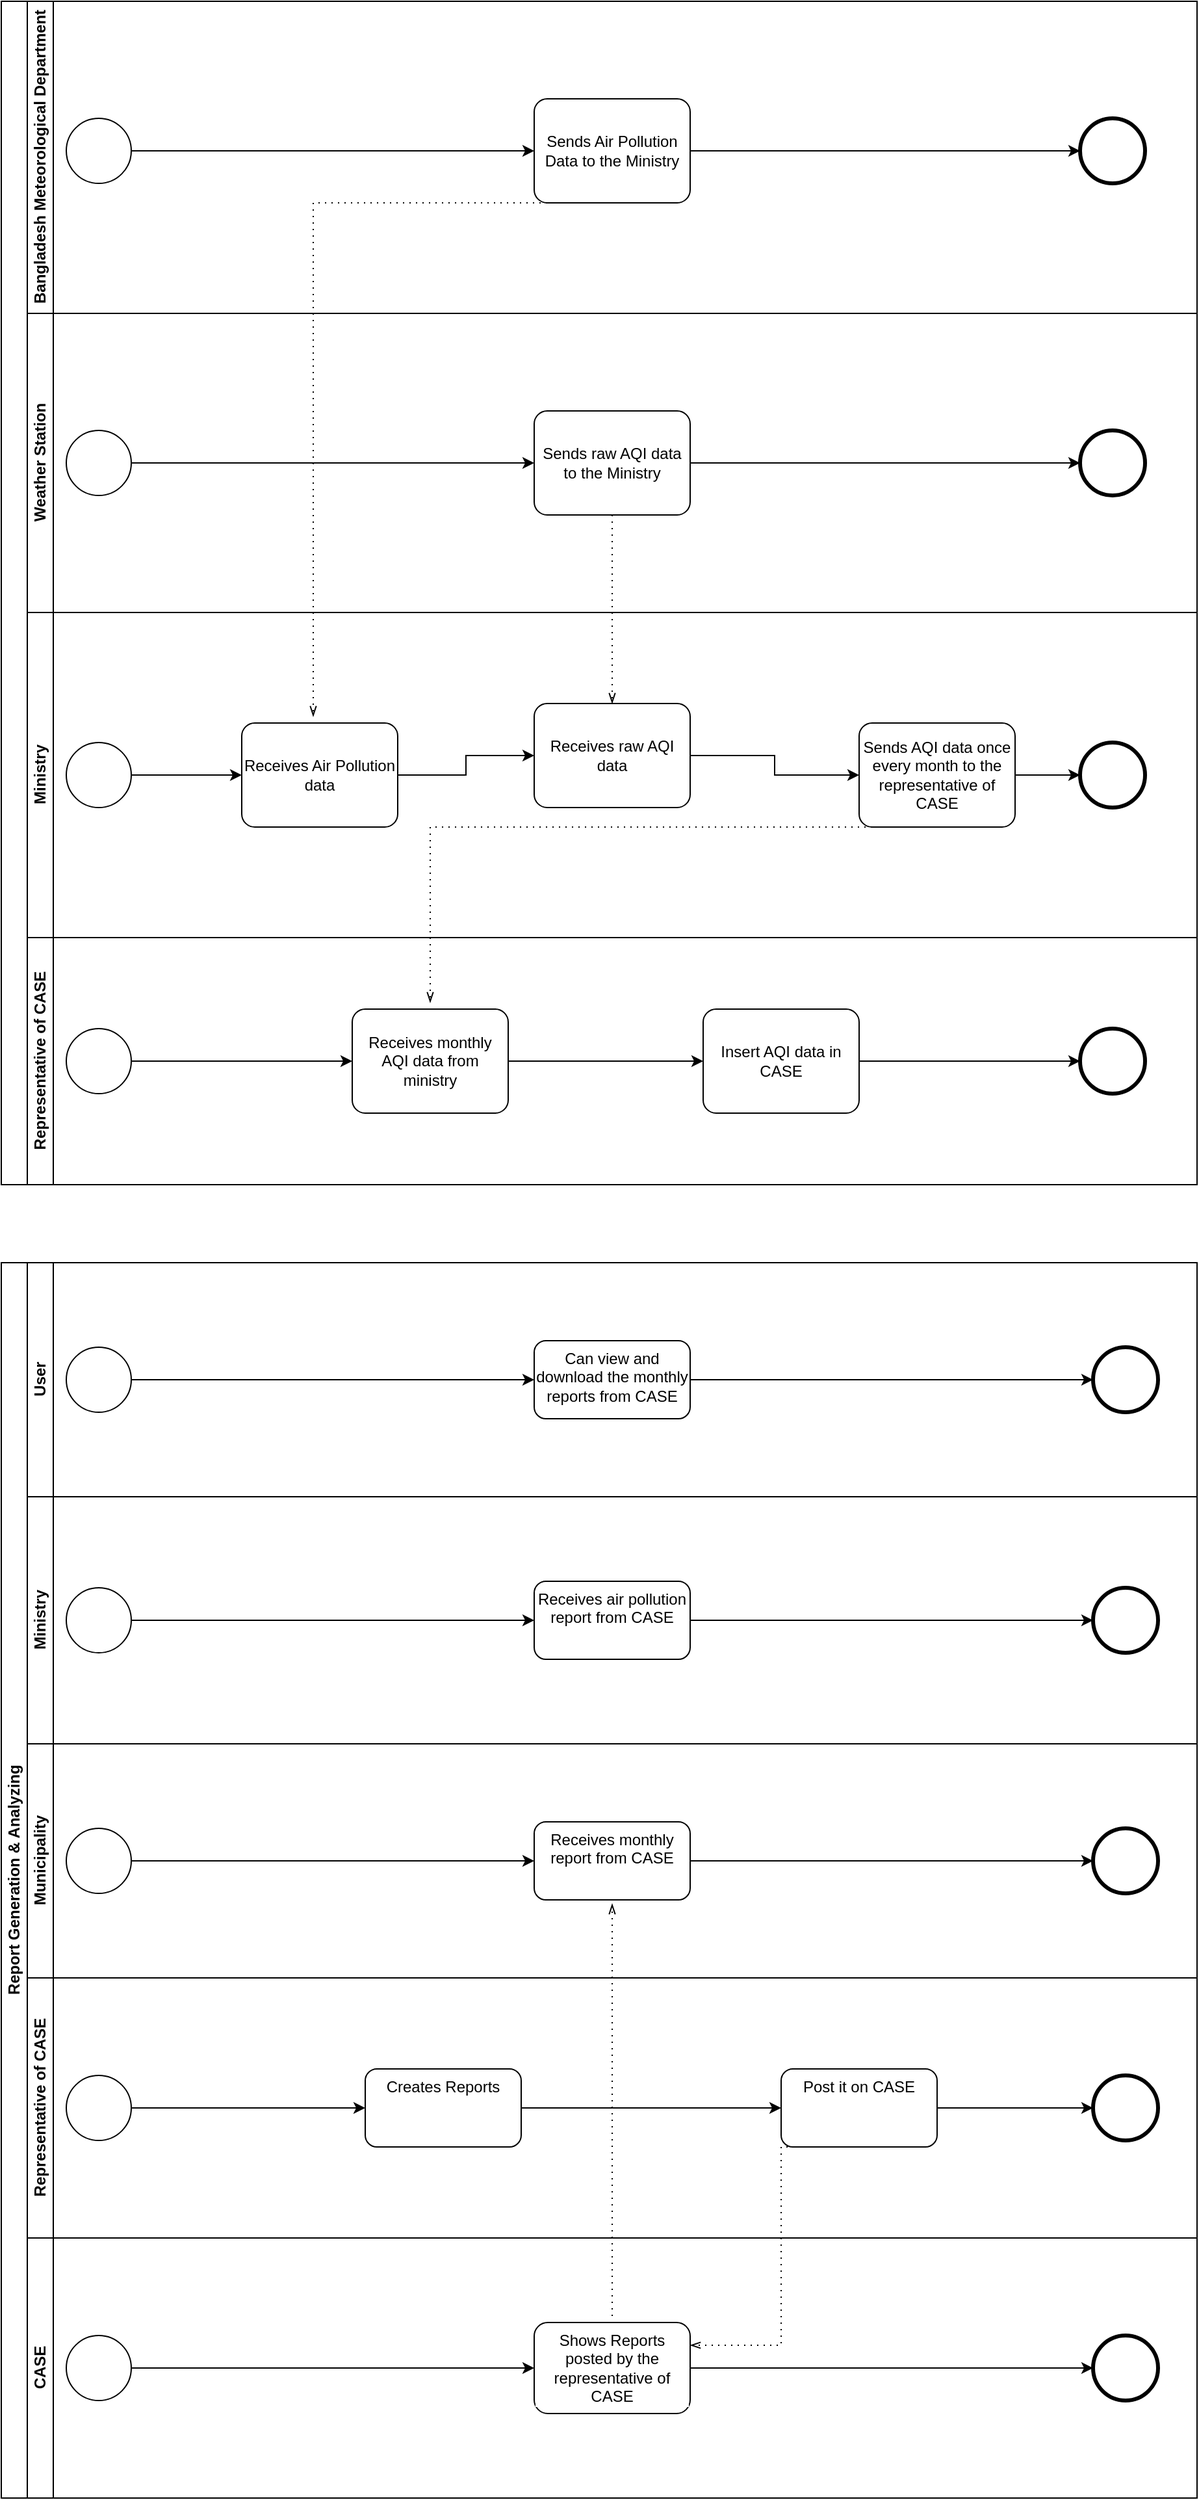 <mxfile version="20.1.1" type="github">
  <diagram id="Bta4W7-dgrA3sp41XD7f" name="Page-1">
    <mxGraphModel dx="1038" dy="1671" grid="1" gridSize="10" guides="1" tooltips="1" connect="1" arrows="1" fold="1" page="1" pageScale="1" pageWidth="850" pageHeight="1100" math="0" shadow="0">
      <root>
        <mxCell id="0" />
        <mxCell id="1" parent="0" />
        <mxCell id="YjRkIidzmu9C3SZWxRxo-3" value="" style="swimlane;html=1;childLayout=stackLayout;resizeParent=1;resizeParentMax=0;horizontal=0;startSize=20;horizontalStack=0;" vertex="1" parent="1">
          <mxGeometry x="120" y="-110" width="920" height="910" as="geometry" />
        </mxCell>
        <mxCell id="YjRkIidzmu9C3SZWxRxo-14" value="Bangladesh Meteorological Department&lt;br&gt;" style="swimlane;html=1;startSize=20;horizontal=0;" vertex="1" parent="YjRkIidzmu9C3SZWxRxo-3">
          <mxGeometry x="20" width="900" height="240" as="geometry" />
        </mxCell>
        <mxCell id="YjRkIidzmu9C3SZWxRxo-42" value="" style="edgeStyle=orthogonalEdgeStyle;rounded=0;orthogonalLoop=1;jettySize=auto;html=1;" edge="1" parent="YjRkIidzmu9C3SZWxRxo-14" source="YjRkIidzmu9C3SZWxRxo-16" target="YjRkIidzmu9C3SZWxRxo-21">
          <mxGeometry relative="1" as="geometry" />
        </mxCell>
        <mxCell id="YjRkIidzmu9C3SZWxRxo-16" value="" style="points=[[0.145,0.145,0],[0.5,0,0],[0.855,0.145,0],[1,0.5,0],[0.855,0.855,0],[0.5,1,0],[0.145,0.855,0],[0,0.5,0]];shape=mxgraph.bpmn.event;html=1;verticalLabelPosition=bottom;labelBackgroundColor=#ffffff;verticalAlign=top;align=center;perimeter=ellipsePerimeter;outlineConnect=0;aspect=fixed;outline=standard;symbol=general;" vertex="1" parent="YjRkIidzmu9C3SZWxRxo-14">
          <mxGeometry x="30" y="90" width="50" height="50" as="geometry" />
        </mxCell>
        <mxCell id="YjRkIidzmu9C3SZWxRxo-43" value="" style="edgeStyle=orthogonalEdgeStyle;rounded=0;orthogonalLoop=1;jettySize=auto;html=1;" edge="1" parent="YjRkIidzmu9C3SZWxRxo-14" source="YjRkIidzmu9C3SZWxRxo-21" target="YjRkIidzmu9C3SZWxRxo-38">
          <mxGeometry relative="1" as="geometry" />
        </mxCell>
        <mxCell id="YjRkIidzmu9C3SZWxRxo-21" value="Sends Air Pollution Data to the Ministry" style="points=[[0.25,0,0],[0.5,0,0],[0.75,0,0],[1,0.25,0],[1,0.5,0],[1,0.75,0],[0.75,1,0],[0.5,1,0],[0.25,1,0],[0,0.75,0],[0,0.5,0],[0,0.25,0]];shape=mxgraph.bpmn.task;whiteSpace=wrap;rectStyle=rounded;size=10;taskMarker=abstract;" vertex="1" parent="YjRkIidzmu9C3SZWxRxo-14">
          <mxGeometry x="390" y="75" width="120" height="80" as="geometry" />
        </mxCell>
        <mxCell id="YjRkIidzmu9C3SZWxRxo-38" value="" style="points=[[0.145,0.145,0],[0.5,0,0],[0.855,0.145,0],[1,0.5,0],[0.855,0.855,0],[0.5,1,0],[0.145,0.855,0],[0,0.5,0]];shape=mxgraph.bpmn.event;html=1;verticalLabelPosition=bottom;labelBackgroundColor=#ffffff;verticalAlign=top;align=center;perimeter=ellipsePerimeter;outlineConnect=0;aspect=fixed;outline=end;symbol=terminate2;" vertex="1" parent="YjRkIidzmu9C3SZWxRxo-14">
          <mxGeometry x="810" y="90" width="50" height="50" as="geometry" />
        </mxCell>
        <mxCell id="YjRkIidzmu9C3SZWxRxo-4" value="Weather Station" style="swimlane;html=1;startSize=20;horizontal=0;" vertex="1" parent="YjRkIidzmu9C3SZWxRxo-3">
          <mxGeometry x="20" y="240" width="900" height="230" as="geometry" />
        </mxCell>
        <mxCell id="YjRkIidzmu9C3SZWxRxo-39" value="" style="edgeStyle=orthogonalEdgeStyle;rounded=0;orthogonalLoop=1;jettySize=auto;html=1;" edge="1" parent="YjRkIidzmu9C3SZWxRxo-4" source="YjRkIidzmu9C3SZWxRxo-17" target="YjRkIidzmu9C3SZWxRxo-20">
          <mxGeometry relative="1" as="geometry" />
        </mxCell>
        <mxCell id="YjRkIidzmu9C3SZWxRxo-17" value="" style="points=[[0.145,0.145,0],[0.5,0,0],[0.855,0.145,0],[1,0.5,0],[0.855,0.855,0],[0.5,1,0],[0.145,0.855,0],[0,0.5,0]];shape=mxgraph.bpmn.event;html=1;verticalLabelPosition=bottom;labelBackgroundColor=#ffffff;verticalAlign=top;align=center;perimeter=ellipsePerimeter;outlineConnect=0;aspect=fixed;outline=standard;symbol=general;" vertex="1" parent="YjRkIidzmu9C3SZWxRxo-4">
          <mxGeometry x="30" y="90" width="50" height="50" as="geometry" />
        </mxCell>
        <mxCell id="YjRkIidzmu9C3SZWxRxo-44" value="" style="edgeStyle=orthogonalEdgeStyle;rounded=0;orthogonalLoop=1;jettySize=auto;html=1;" edge="1" parent="YjRkIidzmu9C3SZWxRxo-4" source="YjRkIidzmu9C3SZWxRxo-20" target="YjRkIidzmu9C3SZWxRxo-37">
          <mxGeometry relative="1" as="geometry" />
        </mxCell>
        <mxCell id="YjRkIidzmu9C3SZWxRxo-20" value="Sends raw AQI data to the Ministry" style="points=[[0.25,0,0],[0.5,0,0],[0.75,0,0],[1,0.25,0],[1,0.5,0],[1,0.75,0],[0.75,1,0],[0.5,1,0],[0.25,1,0],[0,0.75,0],[0,0.5,0],[0,0.25,0]];shape=mxgraph.bpmn.task;whiteSpace=wrap;rectStyle=rounded;size=10;taskMarker=abstract;" vertex="1" parent="YjRkIidzmu9C3SZWxRxo-4">
          <mxGeometry x="390" y="75" width="120" height="80" as="geometry" />
        </mxCell>
        <mxCell id="YjRkIidzmu9C3SZWxRxo-37" value="" style="points=[[0.145,0.145,0],[0.5,0,0],[0.855,0.145,0],[1,0.5,0],[0.855,0.855,0],[0.5,1,0],[0.145,0.855,0],[0,0.5,0]];shape=mxgraph.bpmn.event;html=1;verticalLabelPosition=bottom;labelBackgroundColor=#ffffff;verticalAlign=top;align=center;perimeter=ellipsePerimeter;outlineConnect=0;aspect=fixed;outline=end;symbol=terminate2;" vertex="1" parent="YjRkIidzmu9C3SZWxRxo-4">
          <mxGeometry x="810" y="90" width="50" height="50" as="geometry" />
        </mxCell>
        <mxCell id="YjRkIidzmu9C3SZWxRxo-5" value="Ministry" style="swimlane;html=1;startSize=20;horizontal=0;" vertex="1" parent="YjRkIidzmu9C3SZWxRxo-3">
          <mxGeometry x="20" y="470" width="900" height="250" as="geometry" />
        </mxCell>
        <mxCell id="YjRkIidzmu9C3SZWxRxo-30" value="" style="edgeStyle=orthogonalEdgeStyle;rounded=0;orthogonalLoop=1;jettySize=auto;html=1;" edge="1" parent="YjRkIidzmu9C3SZWxRxo-5" source="YjRkIidzmu9C3SZWxRxo-18" target="YjRkIidzmu9C3SZWxRxo-22">
          <mxGeometry relative="1" as="geometry" />
        </mxCell>
        <mxCell id="YjRkIidzmu9C3SZWxRxo-18" value="" style="points=[[0.145,0.145,0],[0.5,0,0],[0.855,0.145,0],[1,0.5,0],[0.855,0.855,0],[0.5,1,0],[0.145,0.855,0],[0,0.5,0]];shape=mxgraph.bpmn.event;html=1;verticalLabelPosition=bottom;labelBackgroundColor=#ffffff;verticalAlign=top;align=center;perimeter=ellipsePerimeter;outlineConnect=0;aspect=fixed;outline=standard;symbol=general;" vertex="1" parent="YjRkIidzmu9C3SZWxRxo-5">
          <mxGeometry x="30" y="100" width="50" height="50" as="geometry" />
        </mxCell>
        <mxCell id="YjRkIidzmu9C3SZWxRxo-28" value="" style="edgeStyle=orthogonalEdgeStyle;rounded=0;orthogonalLoop=1;jettySize=auto;html=1;" edge="1" parent="YjRkIidzmu9C3SZWxRxo-5" source="YjRkIidzmu9C3SZWxRxo-22" target="YjRkIidzmu9C3SZWxRxo-23">
          <mxGeometry relative="1" as="geometry" />
        </mxCell>
        <mxCell id="YjRkIidzmu9C3SZWxRxo-22" value="Receives Air Pollution data" style="points=[[0.25,0,0],[0.5,0,0],[0.75,0,0],[1,0.25,0],[1,0.5,0],[1,0.75,0],[0.75,1,0],[0.5,1,0],[0.25,1,0],[0,0.75,0],[0,0.5,0],[0,0.25,0]];shape=mxgraph.bpmn.task;whiteSpace=wrap;rectStyle=rounded;size=10;taskMarker=abstract;" vertex="1" parent="YjRkIidzmu9C3SZWxRxo-5">
          <mxGeometry x="165" y="85" width="120" height="80" as="geometry" />
        </mxCell>
        <mxCell id="YjRkIidzmu9C3SZWxRxo-29" value="" style="edgeStyle=orthogonalEdgeStyle;rounded=0;orthogonalLoop=1;jettySize=auto;html=1;" edge="1" parent="YjRkIidzmu9C3SZWxRxo-5" source="YjRkIidzmu9C3SZWxRxo-23" target="YjRkIidzmu9C3SZWxRxo-24">
          <mxGeometry relative="1" as="geometry" />
        </mxCell>
        <mxCell id="YjRkIidzmu9C3SZWxRxo-23" value="Receives raw AQI data" style="points=[[0.25,0,0],[0.5,0,0],[0.75,0,0],[1,0.25,0],[1,0.5,0],[1,0.75,0],[0.75,1,0],[0.5,1,0],[0.25,1,0],[0,0.75,0],[0,0.5,0],[0,0.25,0]];shape=mxgraph.bpmn.task;whiteSpace=wrap;rectStyle=rounded;size=10;taskMarker=abstract;" vertex="1" parent="YjRkIidzmu9C3SZWxRxo-5">
          <mxGeometry x="390" y="70" width="120" height="80" as="geometry" />
        </mxCell>
        <mxCell id="YjRkIidzmu9C3SZWxRxo-45" value="" style="edgeStyle=orthogonalEdgeStyle;rounded=0;orthogonalLoop=1;jettySize=auto;html=1;" edge="1" parent="YjRkIidzmu9C3SZWxRxo-5" source="YjRkIidzmu9C3SZWxRxo-24" target="YjRkIidzmu9C3SZWxRxo-36">
          <mxGeometry relative="1" as="geometry" />
        </mxCell>
        <mxCell id="YjRkIidzmu9C3SZWxRxo-24" value="Sends AQI data once every month to the representative of CASE" style="points=[[0.25,0,0],[0.5,0,0],[0.75,0,0],[1,0.25,0],[1,0.5,0],[1,0.75,0],[0.75,1,0],[0.5,1,0],[0.25,1,0],[0,0.75,0],[0,0.5,0],[0,0.25,0]];shape=mxgraph.bpmn.task;whiteSpace=wrap;rectStyle=rounded;size=10;taskMarker=abstract;" vertex="1" parent="YjRkIidzmu9C3SZWxRxo-5">
          <mxGeometry x="640" y="85" width="120" height="80" as="geometry" />
        </mxCell>
        <mxCell id="YjRkIidzmu9C3SZWxRxo-36" value="" style="points=[[0.145,0.145,0],[0.5,0,0],[0.855,0.145,0],[1,0.5,0],[0.855,0.855,0],[0.5,1,0],[0.145,0.855,0],[0,0.5,0]];shape=mxgraph.bpmn.event;html=1;verticalLabelPosition=bottom;labelBackgroundColor=#ffffff;verticalAlign=top;align=center;perimeter=ellipsePerimeter;outlineConnect=0;aspect=fixed;outline=end;symbol=terminate2;" vertex="1" parent="YjRkIidzmu9C3SZWxRxo-5">
          <mxGeometry x="810" y="100" width="50" height="50" as="geometry" />
        </mxCell>
        <mxCell id="YjRkIidzmu9C3SZWxRxo-53" value="" style="edgeStyle=elbowEdgeStyle;fontSize=12;html=1;endFill=0;startFill=0;endSize=6;startSize=6;dashed=1;dashPattern=1 4;endArrow=openThin;startArrow=none;rounded=0;exitX=0.5;exitY=1;exitDx=0;exitDy=0;exitPerimeter=0;" edge="1" parent="YjRkIidzmu9C3SZWxRxo-5" source="YjRkIidzmu9C3SZWxRxo-21">
          <mxGeometry width="160" relative="1" as="geometry">
            <mxPoint x="450" y="-270" as="sourcePoint" />
            <mxPoint x="220" y="80" as="targetPoint" />
            <Array as="points">
              <mxPoint x="220" y="-230" />
            </Array>
          </mxGeometry>
        </mxCell>
        <mxCell id="YjRkIidzmu9C3SZWxRxo-54" value="" style="edgeStyle=elbowEdgeStyle;fontSize=12;html=1;endFill=0;startFill=0;endSize=6;startSize=6;dashed=1;dashPattern=1 4;endArrow=openThin;startArrow=none;rounded=0;exitX=0.5;exitY=1;exitDx=0;exitDy=0;exitPerimeter=0;" edge="1" parent="YjRkIidzmu9C3SZWxRxo-5" source="YjRkIidzmu9C3SZWxRxo-24">
          <mxGeometry width="160" relative="1" as="geometry">
            <mxPoint x="560" y="200" as="sourcePoint" />
            <mxPoint x="310" y="300" as="targetPoint" />
            <Array as="points">
              <mxPoint x="310" y="230" />
            </Array>
          </mxGeometry>
        </mxCell>
        <mxCell id="YjRkIidzmu9C3SZWxRxo-6" value="Representative of CASE" style="swimlane;html=1;startSize=20;horizontal=0;" vertex="1" parent="YjRkIidzmu9C3SZWxRxo-3">
          <mxGeometry x="20" y="720" width="900" height="190" as="geometry">
            <mxRectangle x="20" y="240" width="460" height="30" as="alternateBounds" />
          </mxGeometry>
        </mxCell>
        <mxCell id="YjRkIidzmu9C3SZWxRxo-31" value="" style="edgeStyle=orthogonalEdgeStyle;rounded=0;orthogonalLoop=1;jettySize=auto;html=1;" edge="1" parent="YjRkIidzmu9C3SZWxRxo-6" source="YjRkIidzmu9C3SZWxRxo-19" target="YjRkIidzmu9C3SZWxRxo-25">
          <mxGeometry relative="1" as="geometry" />
        </mxCell>
        <mxCell id="YjRkIidzmu9C3SZWxRxo-19" value="" style="points=[[0.145,0.145,0],[0.5,0,0],[0.855,0.145,0],[1,0.5,0],[0.855,0.855,0],[0.5,1,0],[0.145,0.855,0],[0,0.5,0]];shape=mxgraph.bpmn.event;html=1;verticalLabelPosition=bottom;labelBackgroundColor=#ffffff;verticalAlign=top;align=center;perimeter=ellipsePerimeter;outlineConnect=0;aspect=fixed;outline=standard;symbol=general;" vertex="1" parent="YjRkIidzmu9C3SZWxRxo-6">
          <mxGeometry x="30" y="70" width="50" height="50" as="geometry" />
        </mxCell>
        <mxCell id="YjRkIidzmu9C3SZWxRxo-25" value="Receives monthly AQI data from ministry" style="points=[[0.25,0,0],[0.5,0,0],[0.75,0,0],[1,0.25,0],[1,0.5,0],[1,0.75,0],[0.75,1,0],[0.5,1,0],[0.25,1,0],[0,0.75,0],[0,0.5,0],[0,0.25,0]];shape=mxgraph.bpmn.task;whiteSpace=wrap;rectStyle=rounded;size=10;taskMarker=abstract;" vertex="1" parent="YjRkIidzmu9C3SZWxRxo-6">
          <mxGeometry x="250" y="55" width="120" height="80" as="geometry" />
        </mxCell>
        <mxCell id="YjRkIidzmu9C3SZWxRxo-34" value="" style="points=[[0.145,0.145,0],[0.5,0,0],[0.855,0.145,0],[1,0.5,0],[0.855,0.855,0],[0.5,1,0],[0.145,0.855,0],[0,0.5,0]];shape=mxgraph.bpmn.event;html=1;verticalLabelPosition=bottom;labelBackgroundColor=#ffffff;verticalAlign=top;align=center;perimeter=ellipsePerimeter;outlineConnect=0;aspect=fixed;outline=end;symbol=terminate2;" vertex="1" parent="YjRkIidzmu9C3SZWxRxo-6">
          <mxGeometry x="810" y="70" width="50" height="50" as="geometry" />
        </mxCell>
        <mxCell id="YjRkIidzmu9C3SZWxRxo-26" value="Insert AQI data in CASE" style="points=[[0.25,0,0],[0.5,0,0],[0.75,0,0],[1,0.25,0],[1,0.5,0],[1,0.75,0],[0.75,1,0],[0.5,1,0],[0.25,1,0],[0,0.75,0],[0,0.5,0],[0,0.25,0]];shape=mxgraph.bpmn.task;whiteSpace=wrap;rectStyle=rounded;size=10;taskMarker=abstract;" vertex="1" parent="YjRkIidzmu9C3SZWxRxo-6">
          <mxGeometry x="520" y="55" width="120" height="80" as="geometry" />
        </mxCell>
        <mxCell id="YjRkIidzmu9C3SZWxRxo-27" value="" style="edgeStyle=orthogonalEdgeStyle;rounded=0;orthogonalLoop=1;jettySize=auto;html=1;" edge="1" parent="YjRkIidzmu9C3SZWxRxo-6" source="YjRkIidzmu9C3SZWxRxo-25" target="YjRkIidzmu9C3SZWxRxo-26">
          <mxGeometry relative="1" as="geometry" />
        </mxCell>
        <mxCell id="YjRkIidzmu9C3SZWxRxo-35" value="" style="edgeStyle=orthogonalEdgeStyle;rounded=0;orthogonalLoop=1;jettySize=auto;html=1;" edge="1" parent="YjRkIidzmu9C3SZWxRxo-6" source="YjRkIidzmu9C3SZWxRxo-26" target="YjRkIidzmu9C3SZWxRxo-34">
          <mxGeometry relative="1" as="geometry" />
        </mxCell>
        <mxCell id="YjRkIidzmu9C3SZWxRxo-51" value="" style="edgeStyle=elbowEdgeStyle;fontSize=12;html=1;endFill=0;startFill=0;endSize=6;startSize=6;dashed=1;dashPattern=1 4;endArrow=openThin;startArrow=none;rounded=0;entryX=0.5;entryY=0;entryDx=0;entryDy=0;entryPerimeter=0;exitX=0.5;exitY=1;exitDx=0;exitDy=0;exitPerimeter=0;" edge="1" parent="YjRkIidzmu9C3SZWxRxo-3" source="YjRkIidzmu9C3SZWxRxo-20" target="YjRkIidzmu9C3SZWxRxo-23">
          <mxGeometry width="160" relative="1" as="geometry">
            <mxPoint x="470" y="450" as="sourcePoint" />
            <mxPoint x="590" y="400" as="targetPoint" />
          </mxGeometry>
        </mxCell>
        <mxCell id="YjRkIidzmu9C3SZWxRxo-57" value="Report Generation &amp;amp; Analyzing&lt;br&gt;" style="swimlane;html=1;childLayout=stackLayout;resizeParent=1;resizeParentMax=0;horizontal=0;startSize=20;horizontalStack=0;" vertex="1" parent="1">
          <mxGeometry x="120" y="860" width="920" height="950" as="geometry" />
        </mxCell>
        <mxCell id="YjRkIidzmu9C3SZWxRxo-61" value="User" style="swimlane;html=1;startSize=20;horizontal=0;" vertex="1" parent="YjRkIidzmu9C3SZWxRxo-57">
          <mxGeometry x="20" width="900" height="180" as="geometry" />
        </mxCell>
        <mxCell id="YjRkIidzmu9C3SZWxRxo-83" value="" style="edgeStyle=orthogonalEdgeStyle;rounded=0;orthogonalLoop=1;jettySize=auto;html=1;" edge="1" parent="YjRkIidzmu9C3SZWxRxo-61" source="YjRkIidzmu9C3SZWxRxo-67" target="YjRkIidzmu9C3SZWxRxo-82">
          <mxGeometry relative="1" as="geometry" />
        </mxCell>
        <mxCell id="YjRkIidzmu9C3SZWxRxo-67" value="" style="points=[[0.145,0.145,0],[0.5,0,0],[0.855,0.145,0],[1,0.5,0],[0.855,0.855,0],[0.5,1,0],[0.145,0.855,0],[0,0.5,0]];shape=mxgraph.bpmn.event;html=1;verticalLabelPosition=bottom;labelBackgroundColor=#ffffff;verticalAlign=top;align=center;perimeter=ellipsePerimeter;outlineConnect=0;aspect=fixed;outline=standard;symbol=general;" vertex="1" parent="YjRkIidzmu9C3SZWxRxo-61">
          <mxGeometry x="30" y="65" width="50" height="50" as="geometry" />
        </mxCell>
        <mxCell id="YjRkIidzmu9C3SZWxRxo-85" value="" style="edgeStyle=orthogonalEdgeStyle;rounded=0;orthogonalLoop=1;jettySize=auto;html=1;" edge="1" parent="YjRkIidzmu9C3SZWxRxo-61" source="YjRkIidzmu9C3SZWxRxo-82" target="YjRkIidzmu9C3SZWxRxo-84">
          <mxGeometry relative="1" as="geometry" />
        </mxCell>
        <mxCell id="YjRkIidzmu9C3SZWxRxo-82" value="Can view and download the monthly reports from CASE" style="rounded=1;whiteSpace=wrap;html=1;verticalAlign=top;labelBackgroundColor=#ffffff;" vertex="1" parent="YjRkIidzmu9C3SZWxRxo-61">
          <mxGeometry x="390" y="60" width="120" height="60" as="geometry" />
        </mxCell>
        <mxCell id="YjRkIidzmu9C3SZWxRxo-84" value="" style="points=[[0.145,0.145,0],[0.5,0,0],[0.855,0.145,0],[1,0.5,0],[0.855,0.855,0],[0.5,1,0],[0.145,0.855,0],[0,0.5,0]];shape=mxgraph.bpmn.event;html=1;verticalLabelPosition=bottom;labelBackgroundColor=#ffffff;verticalAlign=top;align=center;perimeter=ellipsePerimeter;outlineConnect=0;aspect=fixed;outline=end;symbol=terminate2;" vertex="1" parent="YjRkIidzmu9C3SZWxRxo-61">
          <mxGeometry x="820" y="65" width="50" height="50" as="geometry" />
        </mxCell>
        <mxCell id="YjRkIidzmu9C3SZWxRxo-62" value="Ministry" style="swimlane;html=1;startSize=20;horizontal=0;" vertex="1" parent="YjRkIidzmu9C3SZWxRxo-57">
          <mxGeometry x="20" y="180" width="900" height="190" as="geometry" />
        </mxCell>
        <mxCell id="YjRkIidzmu9C3SZWxRxo-79" value="" style="edgeStyle=orthogonalEdgeStyle;rounded=0;orthogonalLoop=1;jettySize=auto;html=1;" edge="1" parent="YjRkIidzmu9C3SZWxRxo-62" source="YjRkIidzmu9C3SZWxRxo-66" target="YjRkIidzmu9C3SZWxRxo-78">
          <mxGeometry relative="1" as="geometry" />
        </mxCell>
        <mxCell id="YjRkIidzmu9C3SZWxRxo-66" value="" style="points=[[0.145,0.145,0],[0.5,0,0],[0.855,0.145,0],[1,0.5,0],[0.855,0.855,0],[0.5,1,0],[0.145,0.855,0],[0,0.5,0]];shape=mxgraph.bpmn.event;html=1;verticalLabelPosition=bottom;labelBackgroundColor=#ffffff;verticalAlign=top;align=center;perimeter=ellipsePerimeter;outlineConnect=0;aspect=fixed;outline=standard;symbol=general;" vertex="1" parent="YjRkIidzmu9C3SZWxRxo-62">
          <mxGeometry x="30" y="70" width="50" height="50" as="geometry" />
        </mxCell>
        <mxCell id="YjRkIidzmu9C3SZWxRxo-81" value="" style="edgeStyle=orthogonalEdgeStyle;rounded=0;orthogonalLoop=1;jettySize=auto;html=1;" edge="1" parent="YjRkIidzmu9C3SZWxRxo-62" source="YjRkIidzmu9C3SZWxRxo-78" target="YjRkIidzmu9C3SZWxRxo-80">
          <mxGeometry relative="1" as="geometry" />
        </mxCell>
        <mxCell id="YjRkIidzmu9C3SZWxRxo-78" value="Receives air pollution report from CASE" style="rounded=1;whiteSpace=wrap;html=1;verticalAlign=top;labelBackgroundColor=#ffffff;" vertex="1" parent="YjRkIidzmu9C3SZWxRxo-62">
          <mxGeometry x="390" y="65" width="120" height="60" as="geometry" />
        </mxCell>
        <mxCell id="YjRkIidzmu9C3SZWxRxo-80" value="" style="points=[[0.145,0.145,0],[0.5,0,0],[0.855,0.145,0],[1,0.5,0],[0.855,0.855,0],[0.5,1,0],[0.145,0.855,0],[0,0.5,0]];shape=mxgraph.bpmn.event;html=1;verticalLabelPosition=bottom;labelBackgroundColor=#ffffff;verticalAlign=top;align=center;perimeter=ellipsePerimeter;outlineConnect=0;aspect=fixed;outline=end;symbol=terminate2;" vertex="1" parent="YjRkIidzmu9C3SZWxRxo-62">
          <mxGeometry x="820" y="70" width="50" height="50" as="geometry" />
        </mxCell>
        <mxCell id="YjRkIidzmu9C3SZWxRxo-58" value="Municipality" style="swimlane;html=1;startSize=20;horizontal=0;" vertex="1" parent="YjRkIidzmu9C3SZWxRxo-57">
          <mxGeometry x="20" y="370" width="900" height="180" as="geometry" />
        </mxCell>
        <mxCell id="YjRkIidzmu9C3SZWxRxo-75" value="" style="edgeStyle=orthogonalEdgeStyle;rounded=0;orthogonalLoop=1;jettySize=auto;html=1;" edge="1" parent="YjRkIidzmu9C3SZWxRxo-58" source="YjRkIidzmu9C3SZWxRxo-64" target="YjRkIidzmu9C3SZWxRxo-74">
          <mxGeometry relative="1" as="geometry" />
        </mxCell>
        <mxCell id="YjRkIidzmu9C3SZWxRxo-64" value="" style="points=[[0.145,0.145,0],[0.5,0,0],[0.855,0.145,0],[1,0.5,0],[0.855,0.855,0],[0.5,1,0],[0.145,0.855,0],[0,0.5,0]];shape=mxgraph.bpmn.event;html=1;verticalLabelPosition=bottom;labelBackgroundColor=#ffffff;verticalAlign=top;align=center;perimeter=ellipsePerimeter;outlineConnect=0;aspect=fixed;outline=standard;symbol=general;" vertex="1" parent="YjRkIidzmu9C3SZWxRxo-58">
          <mxGeometry x="30" y="65" width="50" height="50" as="geometry" />
        </mxCell>
        <mxCell id="YjRkIidzmu9C3SZWxRxo-77" value="" style="edgeStyle=orthogonalEdgeStyle;rounded=0;orthogonalLoop=1;jettySize=auto;html=1;" edge="1" parent="YjRkIidzmu9C3SZWxRxo-58" source="YjRkIidzmu9C3SZWxRxo-74" target="YjRkIidzmu9C3SZWxRxo-76">
          <mxGeometry relative="1" as="geometry" />
        </mxCell>
        <mxCell id="YjRkIidzmu9C3SZWxRxo-74" value="Receives monthly report from CASE" style="rounded=1;whiteSpace=wrap;html=1;verticalAlign=top;labelBackgroundColor=#ffffff;" vertex="1" parent="YjRkIidzmu9C3SZWxRxo-58">
          <mxGeometry x="390" y="60" width="120" height="60" as="geometry" />
        </mxCell>
        <mxCell id="YjRkIidzmu9C3SZWxRxo-76" value="" style="points=[[0.145,0.145,0],[0.5,0,0],[0.855,0.145,0],[1,0.5,0],[0.855,0.855,0],[0.5,1,0],[0.145,0.855,0],[0,0.5,0]];shape=mxgraph.bpmn.event;html=1;verticalLabelPosition=bottom;labelBackgroundColor=#ffffff;verticalAlign=top;align=center;perimeter=ellipsePerimeter;outlineConnect=0;aspect=fixed;outline=end;symbol=terminate2;" vertex="1" parent="YjRkIidzmu9C3SZWxRxo-58">
          <mxGeometry x="820" y="65" width="50" height="50" as="geometry" />
        </mxCell>
        <mxCell id="YjRkIidzmu9C3SZWxRxo-59" value="Representative of CASE" style="swimlane;html=1;startSize=20;horizontal=0;" vertex="1" parent="YjRkIidzmu9C3SZWxRxo-57">
          <mxGeometry x="20" y="550" width="900" height="200" as="geometry" />
        </mxCell>
        <mxCell id="YjRkIidzmu9C3SZWxRxo-69" value="" style="edgeStyle=orthogonalEdgeStyle;rounded=0;orthogonalLoop=1;jettySize=auto;html=1;" edge="1" parent="YjRkIidzmu9C3SZWxRxo-59" source="YjRkIidzmu9C3SZWxRxo-63" target="YjRkIidzmu9C3SZWxRxo-68">
          <mxGeometry relative="1" as="geometry" />
        </mxCell>
        <mxCell id="YjRkIidzmu9C3SZWxRxo-63" value="" style="points=[[0.145,0.145,0],[0.5,0,0],[0.855,0.145,0],[1,0.5,0],[0.855,0.855,0],[0.5,1,0],[0.145,0.855,0],[0,0.5,0]];shape=mxgraph.bpmn.event;html=1;verticalLabelPosition=bottom;labelBackgroundColor=#ffffff;verticalAlign=top;align=center;perimeter=ellipsePerimeter;outlineConnect=0;aspect=fixed;outline=standard;symbol=general;" vertex="1" parent="YjRkIidzmu9C3SZWxRxo-59">
          <mxGeometry x="30" y="75" width="50" height="50" as="geometry" />
        </mxCell>
        <mxCell id="YjRkIidzmu9C3SZWxRxo-71" value="" style="edgeStyle=orthogonalEdgeStyle;rounded=0;orthogonalLoop=1;jettySize=auto;html=1;" edge="1" parent="YjRkIidzmu9C3SZWxRxo-59" source="YjRkIidzmu9C3SZWxRxo-68" target="YjRkIidzmu9C3SZWxRxo-70">
          <mxGeometry relative="1" as="geometry" />
        </mxCell>
        <mxCell id="YjRkIidzmu9C3SZWxRxo-68" value="Creates Reports" style="rounded=1;whiteSpace=wrap;html=1;verticalAlign=top;labelBackgroundColor=#ffffff;" vertex="1" parent="YjRkIidzmu9C3SZWxRxo-59">
          <mxGeometry x="260" y="70" width="120" height="60" as="geometry" />
        </mxCell>
        <mxCell id="YjRkIidzmu9C3SZWxRxo-73" value="" style="edgeStyle=orthogonalEdgeStyle;rounded=0;orthogonalLoop=1;jettySize=auto;html=1;" edge="1" parent="YjRkIidzmu9C3SZWxRxo-59" source="YjRkIidzmu9C3SZWxRxo-70" target="YjRkIidzmu9C3SZWxRxo-72">
          <mxGeometry relative="1" as="geometry" />
        </mxCell>
        <mxCell id="YjRkIidzmu9C3SZWxRxo-70" value="Post it on CASE" style="rounded=1;whiteSpace=wrap;html=1;verticalAlign=top;labelBackgroundColor=#ffffff;" vertex="1" parent="YjRkIidzmu9C3SZWxRxo-59">
          <mxGeometry x="580" y="70" width="120" height="60" as="geometry" />
        </mxCell>
        <mxCell id="YjRkIidzmu9C3SZWxRxo-72" value="" style="points=[[0.145,0.145,0],[0.5,0,0],[0.855,0.145,0],[1,0.5,0],[0.855,0.855,0],[0.5,1,0],[0.145,0.855,0],[0,0.5,0]];shape=mxgraph.bpmn.event;html=1;verticalLabelPosition=bottom;labelBackgroundColor=#ffffff;verticalAlign=top;align=center;perimeter=ellipsePerimeter;outlineConnect=0;aspect=fixed;outline=end;symbol=terminate2;" vertex="1" parent="YjRkIidzmu9C3SZWxRxo-59">
          <mxGeometry x="820" y="75" width="50" height="50" as="geometry" />
        </mxCell>
        <mxCell id="YjRkIidzmu9C3SZWxRxo-91" value="" style="edgeStyle=elbowEdgeStyle;fontSize=12;html=1;endFill=0;startFill=0;endSize=6;startSize=6;dashed=1;dashPattern=1 4;endArrow=openThin;startArrow=none;rounded=0;" edge="1" parent="YjRkIidzmu9C3SZWxRxo-59">
          <mxGeometry width="160" relative="1" as="geometry">
            <mxPoint x="450" y="260" as="sourcePoint" />
            <mxPoint x="450" y="-57" as="targetPoint" />
            <Array as="points">
              <mxPoint x="450" y="30" />
            </Array>
          </mxGeometry>
        </mxCell>
        <mxCell id="YjRkIidzmu9C3SZWxRxo-60" value="CASE" style="swimlane;html=1;startSize=20;horizontal=0;" vertex="1" parent="YjRkIidzmu9C3SZWxRxo-57">
          <mxGeometry x="20" y="750" width="900" height="200" as="geometry" />
        </mxCell>
        <mxCell id="YjRkIidzmu9C3SZWxRxo-87" value="" style="edgeStyle=orthogonalEdgeStyle;rounded=0;orthogonalLoop=1;jettySize=auto;html=1;" edge="1" parent="YjRkIidzmu9C3SZWxRxo-60" source="YjRkIidzmu9C3SZWxRxo-65" target="YjRkIidzmu9C3SZWxRxo-86">
          <mxGeometry relative="1" as="geometry" />
        </mxCell>
        <mxCell id="YjRkIidzmu9C3SZWxRxo-65" value="" style="points=[[0.145,0.145,0],[0.5,0,0],[0.855,0.145,0],[1,0.5,0],[0.855,0.855,0],[0.5,1,0],[0.145,0.855,0],[0,0.5,0]];shape=mxgraph.bpmn.event;html=1;verticalLabelPosition=bottom;labelBackgroundColor=#ffffff;verticalAlign=top;align=center;perimeter=ellipsePerimeter;outlineConnect=0;aspect=fixed;outline=standard;symbol=general;" vertex="1" parent="YjRkIidzmu9C3SZWxRxo-60">
          <mxGeometry x="30" y="75" width="50" height="50" as="geometry" />
        </mxCell>
        <mxCell id="YjRkIidzmu9C3SZWxRxo-89" value="" style="edgeStyle=orthogonalEdgeStyle;rounded=0;orthogonalLoop=1;jettySize=auto;html=1;" edge="1" parent="YjRkIidzmu9C3SZWxRxo-60" source="YjRkIidzmu9C3SZWxRxo-86" target="YjRkIidzmu9C3SZWxRxo-88">
          <mxGeometry relative="1" as="geometry" />
        </mxCell>
        <mxCell id="YjRkIidzmu9C3SZWxRxo-86" value="Shows Reports posted by the representative of CASE" style="rounded=1;whiteSpace=wrap;html=1;verticalAlign=top;labelBackgroundColor=#ffffff;" vertex="1" parent="YjRkIidzmu9C3SZWxRxo-60">
          <mxGeometry x="390" y="65" width="120" height="70" as="geometry" />
        </mxCell>
        <mxCell id="YjRkIidzmu9C3SZWxRxo-88" value="" style="points=[[0.145,0.145,0],[0.5,0,0],[0.855,0.145,0],[1,0.5,0],[0.855,0.855,0],[0.5,1,0],[0.145,0.855,0],[0,0.5,0]];shape=mxgraph.bpmn.event;html=1;verticalLabelPosition=bottom;labelBackgroundColor=#ffffff;verticalAlign=top;align=center;perimeter=ellipsePerimeter;outlineConnect=0;aspect=fixed;outline=end;symbol=terminate2;" vertex="1" parent="YjRkIidzmu9C3SZWxRxo-60">
          <mxGeometry x="820" y="75" width="50" height="50" as="geometry" />
        </mxCell>
        <mxCell id="YjRkIidzmu9C3SZWxRxo-90" value="" style="edgeStyle=elbowEdgeStyle;fontSize=12;html=1;endFill=0;startFill=0;endSize=6;startSize=6;dashed=1;dashPattern=1 4;endArrow=openThin;startArrow=none;rounded=0;entryX=1;entryY=0.25;entryDx=0;entryDy=0;exitX=0.5;exitY=1;exitDx=0;exitDy=0;" edge="1" parent="YjRkIidzmu9C3SZWxRxo-57" source="YjRkIidzmu9C3SZWxRxo-70" target="YjRkIidzmu9C3SZWxRxo-86">
          <mxGeometry width="160" relative="1" as="geometry">
            <mxPoint x="560" y="720" as="sourcePoint" />
            <mxPoint x="530" y="800" as="targetPoint" />
            <Array as="points">
              <mxPoint x="600" y="810" />
            </Array>
          </mxGeometry>
        </mxCell>
      </root>
    </mxGraphModel>
  </diagram>
</mxfile>

